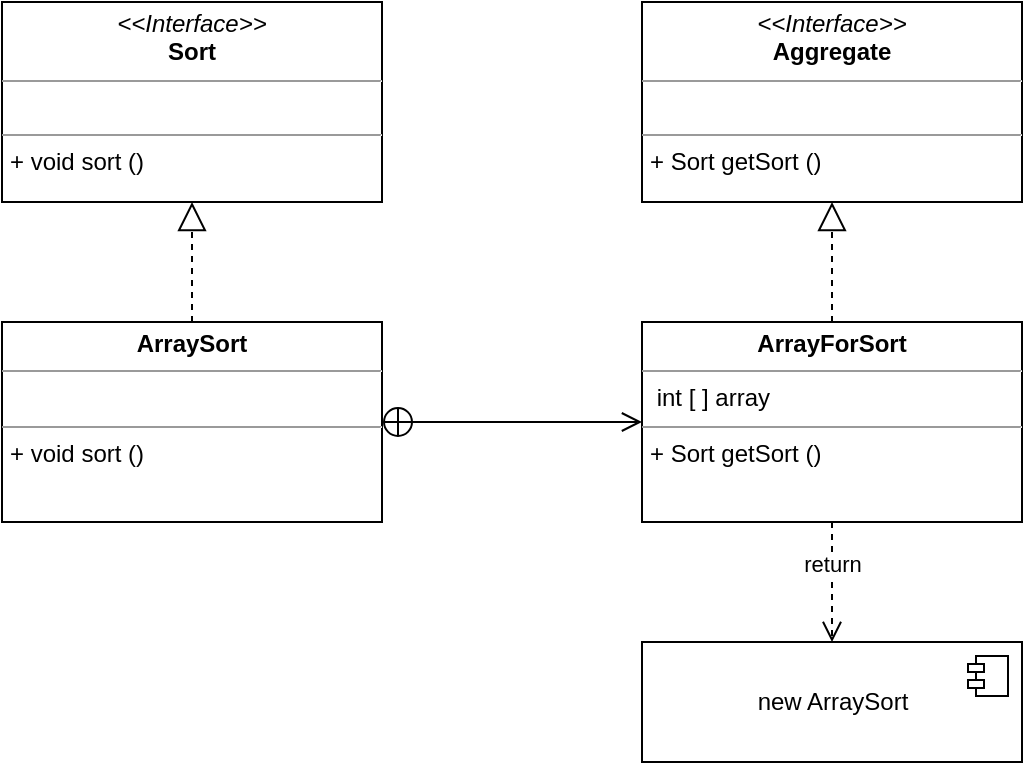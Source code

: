 <mxfile version="19.0.3" type="device"><diagram id="jyGs3F3EKGeOrZwfimgA" name="Страница 1"><mxGraphModel dx="1422" dy="865" grid="1" gridSize="10" guides="1" tooltips="1" connect="1" arrows="1" fold="1" page="1" pageScale="1" pageWidth="827" pageHeight="1169" math="0" shadow="0"><root><mxCell id="0"/><mxCell id="1" parent="0"/><mxCell id="ONr4IUqZ7huAAXld3QK6-1" value="&lt;p style=&quot;margin:0px;margin-top:4px;text-align:center;&quot;&gt;&lt;i&gt;&amp;lt;&amp;lt;Interface&amp;gt;&amp;gt;&lt;/i&gt;&lt;br&gt;&lt;b&gt;Sort&lt;/b&gt;&lt;/p&gt;&lt;hr size=&quot;1&quot;&gt;&lt;p style=&quot;margin:0px;margin-left:4px;&quot;&gt;&lt;br&gt;&lt;/p&gt;&lt;hr size=&quot;1&quot;&gt;&lt;p style=&quot;margin:0px;margin-left:4px;&quot;&gt;+ void sort ()&lt;/p&gt;" style="verticalAlign=top;align=left;overflow=fill;fontSize=12;fontFamily=Helvetica;html=1;" vertex="1" parent="1"><mxGeometry x="120" y="40" width="190" height="100" as="geometry"/></mxCell><mxCell id="ONr4IUqZ7huAAXld3QK6-2" value="&lt;p style=&quot;margin:0px;margin-top:4px;text-align:center;&quot;&gt;&lt;i&gt;&amp;lt;&amp;lt;Interface&amp;gt;&amp;gt;&lt;/i&gt;&lt;br&gt;&lt;b&gt;Aggregate&lt;/b&gt;&lt;/p&gt;&lt;hr size=&quot;1&quot;&gt;&lt;p style=&quot;margin:0px;margin-left:4px;&quot;&gt;&lt;br&gt;&lt;/p&gt;&lt;hr size=&quot;1&quot;&gt;&lt;p style=&quot;margin:0px;margin-left:4px;&quot;&gt;+ Sort getSort ()&lt;/p&gt;" style="verticalAlign=top;align=left;overflow=fill;fontSize=12;fontFamily=Helvetica;html=1;" vertex="1" parent="1"><mxGeometry x="440" y="40" width="190" height="100" as="geometry"/></mxCell><mxCell id="ONr4IUqZ7huAAXld3QK6-3" value="&lt;p style=&quot;margin:0px;margin-top:4px;text-align:center;&quot;&gt;&lt;b&gt;ArraySort&lt;/b&gt;&lt;/p&gt;&lt;hr size=&quot;1&quot;&gt;&lt;p style=&quot;margin:0px;margin-left:4px;&quot;&gt;&lt;br&gt;&lt;/p&gt;&lt;hr size=&quot;1&quot;&gt;&lt;p style=&quot;margin:0px;margin-left:4px;&quot;&gt;+ void sort ()&lt;/p&gt;" style="verticalAlign=top;align=left;overflow=fill;fontSize=12;fontFamily=Helvetica;html=1;" vertex="1" parent="1"><mxGeometry x="120" y="200" width="190" height="100" as="geometry"/></mxCell><mxCell id="ONr4IUqZ7huAAXld3QK6-4" value="&lt;p style=&quot;margin:0px;margin-top:4px;text-align:center;&quot;&gt;&lt;b&gt;ArrayForSort&lt;/b&gt;&lt;/p&gt;&lt;hr size=&quot;1&quot;&gt;&lt;p style=&quot;margin:0px;margin-left:4px;&quot;&gt;&amp;nbsp;int [ ] array&lt;/p&gt;&lt;hr size=&quot;1&quot;&gt;&lt;p style=&quot;margin:0px;margin-left:4px;&quot;&gt;+ Sort getSort ()&lt;/p&gt;" style="verticalAlign=top;align=left;overflow=fill;fontSize=12;fontFamily=Helvetica;html=1;" vertex="1" parent="1"><mxGeometry x="440" y="200" width="190" height="100" as="geometry"/></mxCell><mxCell id="ONr4IUqZ7huAAXld3QK6-5" value="new ArraySort" style="html=1;dropTarget=0;" vertex="1" parent="1"><mxGeometry x="440" y="360" width="190" height="60" as="geometry"/></mxCell><mxCell id="ONr4IUqZ7huAAXld3QK6-6" value="" style="shape=module;jettyWidth=8;jettyHeight=4;" vertex="1" parent="ONr4IUqZ7huAAXld3QK6-5"><mxGeometry x="1" width="20" height="20" relative="1" as="geometry"><mxPoint x="-27" y="7" as="offset"/></mxGeometry></mxCell><mxCell id="ONr4IUqZ7huAAXld3QK6-7" value="return" style="html=1;verticalAlign=bottom;endArrow=open;dashed=1;endSize=8;rounded=0;exitX=0.5;exitY=1;exitDx=0;exitDy=0;entryX=0.5;entryY=0;entryDx=0;entryDy=0;" edge="1" parent="1" source="ONr4IUqZ7huAAXld3QK6-4" target="ONr4IUqZ7huAAXld3QK6-5"><mxGeometry relative="1" as="geometry"><mxPoint x="450" y="450" as="sourcePoint"/><mxPoint x="370" y="450" as="targetPoint"/></mxGeometry></mxCell><mxCell id="ONr4IUqZ7huAAXld3QK6-8" value="" style="endArrow=open;startArrow=circlePlus;endFill=0;startFill=0;endSize=8;html=1;rounded=0;exitX=1;exitY=0.5;exitDx=0;exitDy=0;" edge="1" parent="1" source="ONr4IUqZ7huAAXld3QK6-3"><mxGeometry width="160" relative="1" as="geometry"><mxPoint x="330" y="450" as="sourcePoint"/><mxPoint x="440" y="250" as="targetPoint"/></mxGeometry></mxCell><mxCell id="ONr4IUqZ7huAAXld3QK6-9" value="" style="endArrow=block;dashed=1;endFill=0;endSize=12;html=1;rounded=0;entryX=0.5;entryY=1;entryDx=0;entryDy=0;exitX=0.5;exitY=0;exitDx=0;exitDy=0;" edge="1" parent="1" source="ONr4IUqZ7huAAXld3QK6-3" target="ONr4IUqZ7huAAXld3QK6-1"><mxGeometry width="160" relative="1" as="geometry"><mxPoint x="330" y="350" as="sourcePoint"/><mxPoint x="490" y="350" as="targetPoint"/></mxGeometry></mxCell><mxCell id="ONr4IUqZ7huAAXld3QK6-10" value="" style="endArrow=block;dashed=1;endFill=0;endSize=12;html=1;rounded=0;entryX=0.5;entryY=1;entryDx=0;entryDy=0;exitX=0.5;exitY=0;exitDx=0;exitDy=0;" edge="1" parent="1" source="ONr4IUqZ7huAAXld3QK6-4" target="ONr4IUqZ7huAAXld3QK6-2"><mxGeometry width="160" relative="1" as="geometry"><mxPoint x="330" y="350" as="sourcePoint"/><mxPoint x="490" y="350" as="targetPoint"/></mxGeometry></mxCell></root></mxGraphModel></diagram></mxfile>